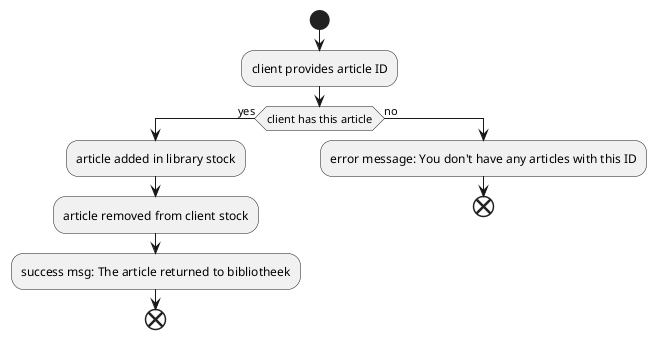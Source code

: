 @startuml

start

:client provides article ID;

if(client has this article) then (yes)
    :article added in library stock;
    :article removed from client stock;
    :success msg: The article returned to bibliotheek;
    end;

else(no)
    :error message: You don't have any articles with this ID;
    end;

@enduml
